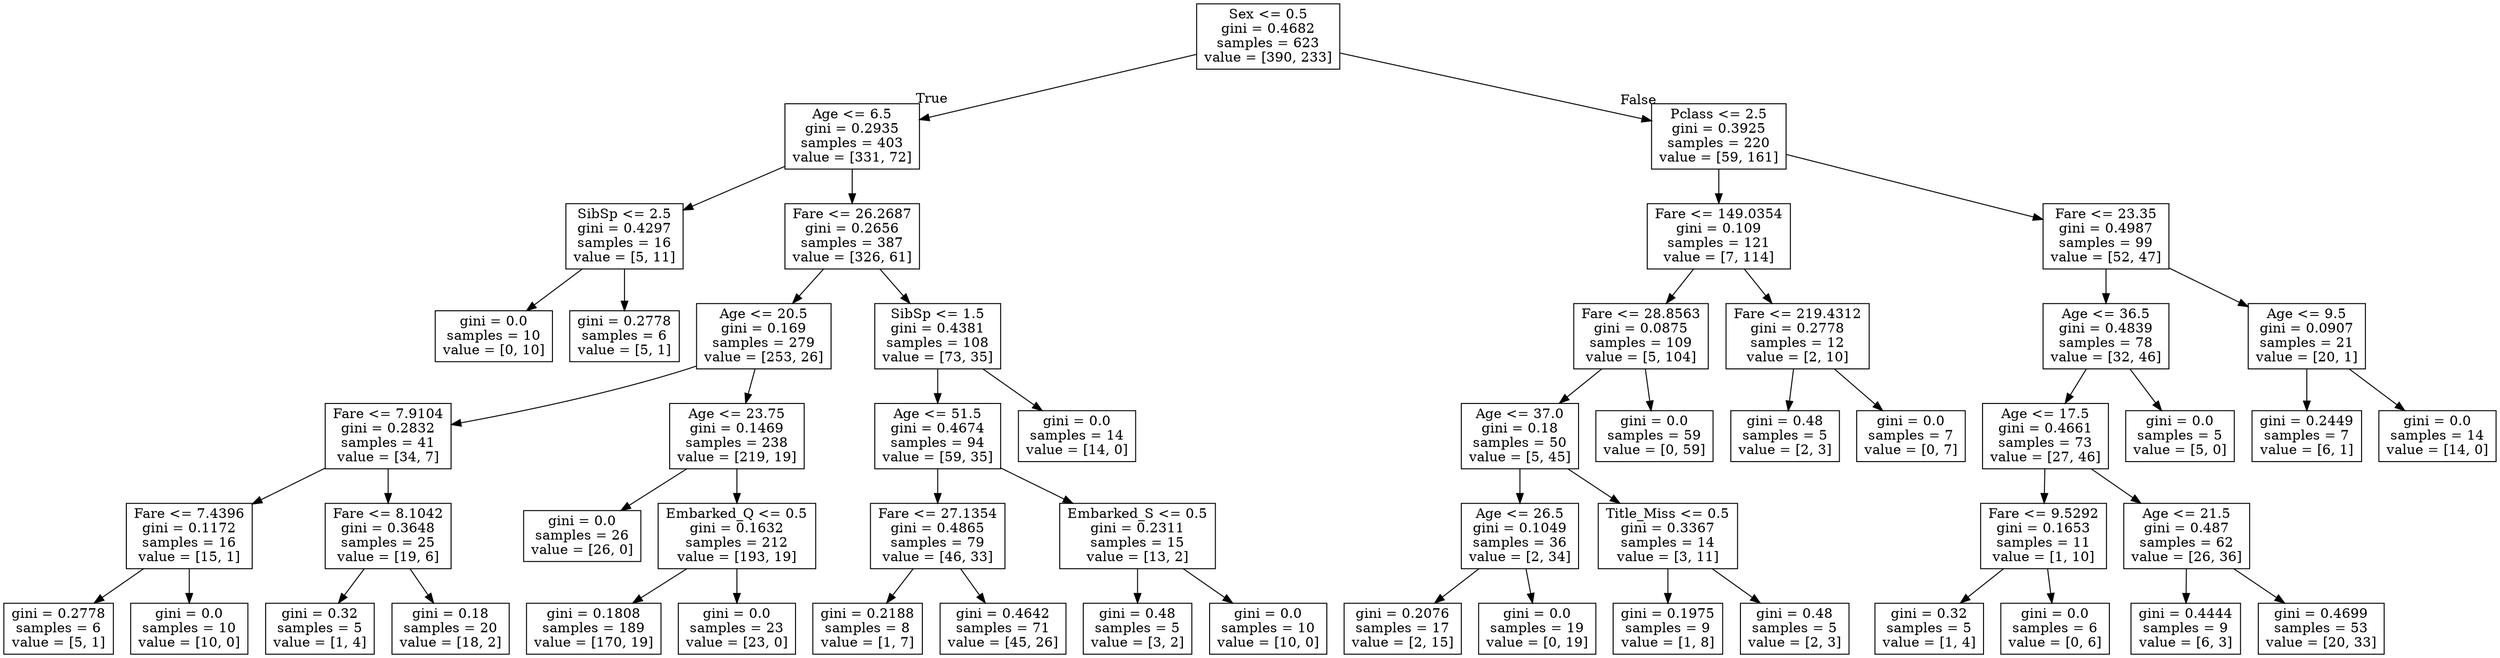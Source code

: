 digraph Tree {
node [shape=box] ;
0 [label="Sex <= 0.5\ngini = 0.4682\nsamples = 623\nvalue = [390, 233]"] ;
1 [label="Age <= 6.5\ngini = 0.2935\nsamples = 403\nvalue = [331, 72]"] ;
0 -> 1 [labeldistance=2.5, labelangle=45, headlabel="True"] ;
2 [label="SibSp <= 2.5\ngini = 0.4297\nsamples = 16\nvalue = [5, 11]"] ;
1 -> 2 ;
3 [label="gini = 0.0\nsamples = 10\nvalue = [0, 10]"] ;
2 -> 3 ;
4 [label="gini = 0.2778\nsamples = 6\nvalue = [5, 1]"] ;
2 -> 4 ;
5 [label="Fare <= 26.2687\ngini = 0.2656\nsamples = 387\nvalue = [326, 61]"] ;
1 -> 5 ;
6 [label="Age <= 20.5\ngini = 0.169\nsamples = 279\nvalue = [253, 26]"] ;
5 -> 6 ;
7 [label="Fare <= 7.9104\ngini = 0.2832\nsamples = 41\nvalue = [34, 7]"] ;
6 -> 7 ;
8 [label="Fare <= 7.4396\ngini = 0.1172\nsamples = 16\nvalue = [15, 1]"] ;
7 -> 8 ;
9 [label="gini = 0.2778\nsamples = 6\nvalue = [5, 1]"] ;
8 -> 9 ;
10 [label="gini = 0.0\nsamples = 10\nvalue = [10, 0]"] ;
8 -> 10 ;
11 [label="Fare <= 8.1042\ngini = 0.3648\nsamples = 25\nvalue = [19, 6]"] ;
7 -> 11 ;
12 [label="gini = 0.32\nsamples = 5\nvalue = [1, 4]"] ;
11 -> 12 ;
13 [label="gini = 0.18\nsamples = 20\nvalue = [18, 2]"] ;
11 -> 13 ;
14 [label="Age <= 23.75\ngini = 0.1469\nsamples = 238\nvalue = [219, 19]"] ;
6 -> 14 ;
15 [label="gini = 0.0\nsamples = 26\nvalue = [26, 0]"] ;
14 -> 15 ;
16 [label="Embarked_Q <= 0.5\ngini = 0.1632\nsamples = 212\nvalue = [193, 19]"] ;
14 -> 16 ;
17 [label="gini = 0.1808\nsamples = 189\nvalue = [170, 19]"] ;
16 -> 17 ;
18 [label="gini = 0.0\nsamples = 23\nvalue = [23, 0]"] ;
16 -> 18 ;
19 [label="SibSp <= 1.5\ngini = 0.4381\nsamples = 108\nvalue = [73, 35]"] ;
5 -> 19 ;
20 [label="Age <= 51.5\ngini = 0.4674\nsamples = 94\nvalue = [59, 35]"] ;
19 -> 20 ;
21 [label="Fare <= 27.1354\ngini = 0.4865\nsamples = 79\nvalue = [46, 33]"] ;
20 -> 21 ;
22 [label="gini = 0.2188\nsamples = 8\nvalue = [1, 7]"] ;
21 -> 22 ;
23 [label="gini = 0.4642\nsamples = 71\nvalue = [45, 26]"] ;
21 -> 23 ;
24 [label="Embarked_S <= 0.5\ngini = 0.2311\nsamples = 15\nvalue = [13, 2]"] ;
20 -> 24 ;
25 [label="gini = 0.48\nsamples = 5\nvalue = [3, 2]"] ;
24 -> 25 ;
26 [label="gini = 0.0\nsamples = 10\nvalue = [10, 0]"] ;
24 -> 26 ;
27 [label="gini = 0.0\nsamples = 14\nvalue = [14, 0]"] ;
19 -> 27 ;
28 [label="Pclass <= 2.5\ngini = 0.3925\nsamples = 220\nvalue = [59, 161]"] ;
0 -> 28 [labeldistance=2.5, labelangle=-45, headlabel="False"] ;
29 [label="Fare <= 149.0354\ngini = 0.109\nsamples = 121\nvalue = [7, 114]"] ;
28 -> 29 ;
30 [label="Fare <= 28.8563\ngini = 0.0875\nsamples = 109\nvalue = [5, 104]"] ;
29 -> 30 ;
31 [label="Age <= 37.0\ngini = 0.18\nsamples = 50\nvalue = [5, 45]"] ;
30 -> 31 ;
32 [label="Age <= 26.5\ngini = 0.1049\nsamples = 36\nvalue = [2, 34]"] ;
31 -> 32 ;
33 [label="gini = 0.2076\nsamples = 17\nvalue = [2, 15]"] ;
32 -> 33 ;
34 [label="gini = 0.0\nsamples = 19\nvalue = [0, 19]"] ;
32 -> 34 ;
35 [label="Title_Miss <= 0.5\ngini = 0.3367\nsamples = 14\nvalue = [3, 11]"] ;
31 -> 35 ;
36 [label="gini = 0.1975\nsamples = 9\nvalue = [1, 8]"] ;
35 -> 36 ;
37 [label="gini = 0.48\nsamples = 5\nvalue = [2, 3]"] ;
35 -> 37 ;
38 [label="gini = 0.0\nsamples = 59\nvalue = [0, 59]"] ;
30 -> 38 ;
39 [label="Fare <= 219.4312\ngini = 0.2778\nsamples = 12\nvalue = [2, 10]"] ;
29 -> 39 ;
40 [label="gini = 0.48\nsamples = 5\nvalue = [2, 3]"] ;
39 -> 40 ;
41 [label="gini = 0.0\nsamples = 7\nvalue = [0, 7]"] ;
39 -> 41 ;
42 [label="Fare <= 23.35\ngini = 0.4987\nsamples = 99\nvalue = [52, 47]"] ;
28 -> 42 ;
43 [label="Age <= 36.5\ngini = 0.4839\nsamples = 78\nvalue = [32, 46]"] ;
42 -> 43 ;
44 [label="Age <= 17.5\ngini = 0.4661\nsamples = 73\nvalue = [27, 46]"] ;
43 -> 44 ;
45 [label="Fare <= 9.5292\ngini = 0.1653\nsamples = 11\nvalue = [1, 10]"] ;
44 -> 45 ;
46 [label="gini = 0.32\nsamples = 5\nvalue = [1, 4]"] ;
45 -> 46 ;
47 [label="gini = 0.0\nsamples = 6\nvalue = [0, 6]"] ;
45 -> 47 ;
48 [label="Age <= 21.5\ngini = 0.487\nsamples = 62\nvalue = [26, 36]"] ;
44 -> 48 ;
49 [label="gini = 0.4444\nsamples = 9\nvalue = [6, 3]"] ;
48 -> 49 ;
50 [label="gini = 0.4699\nsamples = 53\nvalue = [20, 33]"] ;
48 -> 50 ;
51 [label="gini = 0.0\nsamples = 5\nvalue = [5, 0]"] ;
43 -> 51 ;
52 [label="Age <= 9.5\ngini = 0.0907\nsamples = 21\nvalue = [20, 1]"] ;
42 -> 52 ;
53 [label="gini = 0.2449\nsamples = 7\nvalue = [6, 1]"] ;
52 -> 53 ;
54 [label="gini = 0.0\nsamples = 14\nvalue = [14, 0]"] ;
52 -> 54 ;
}